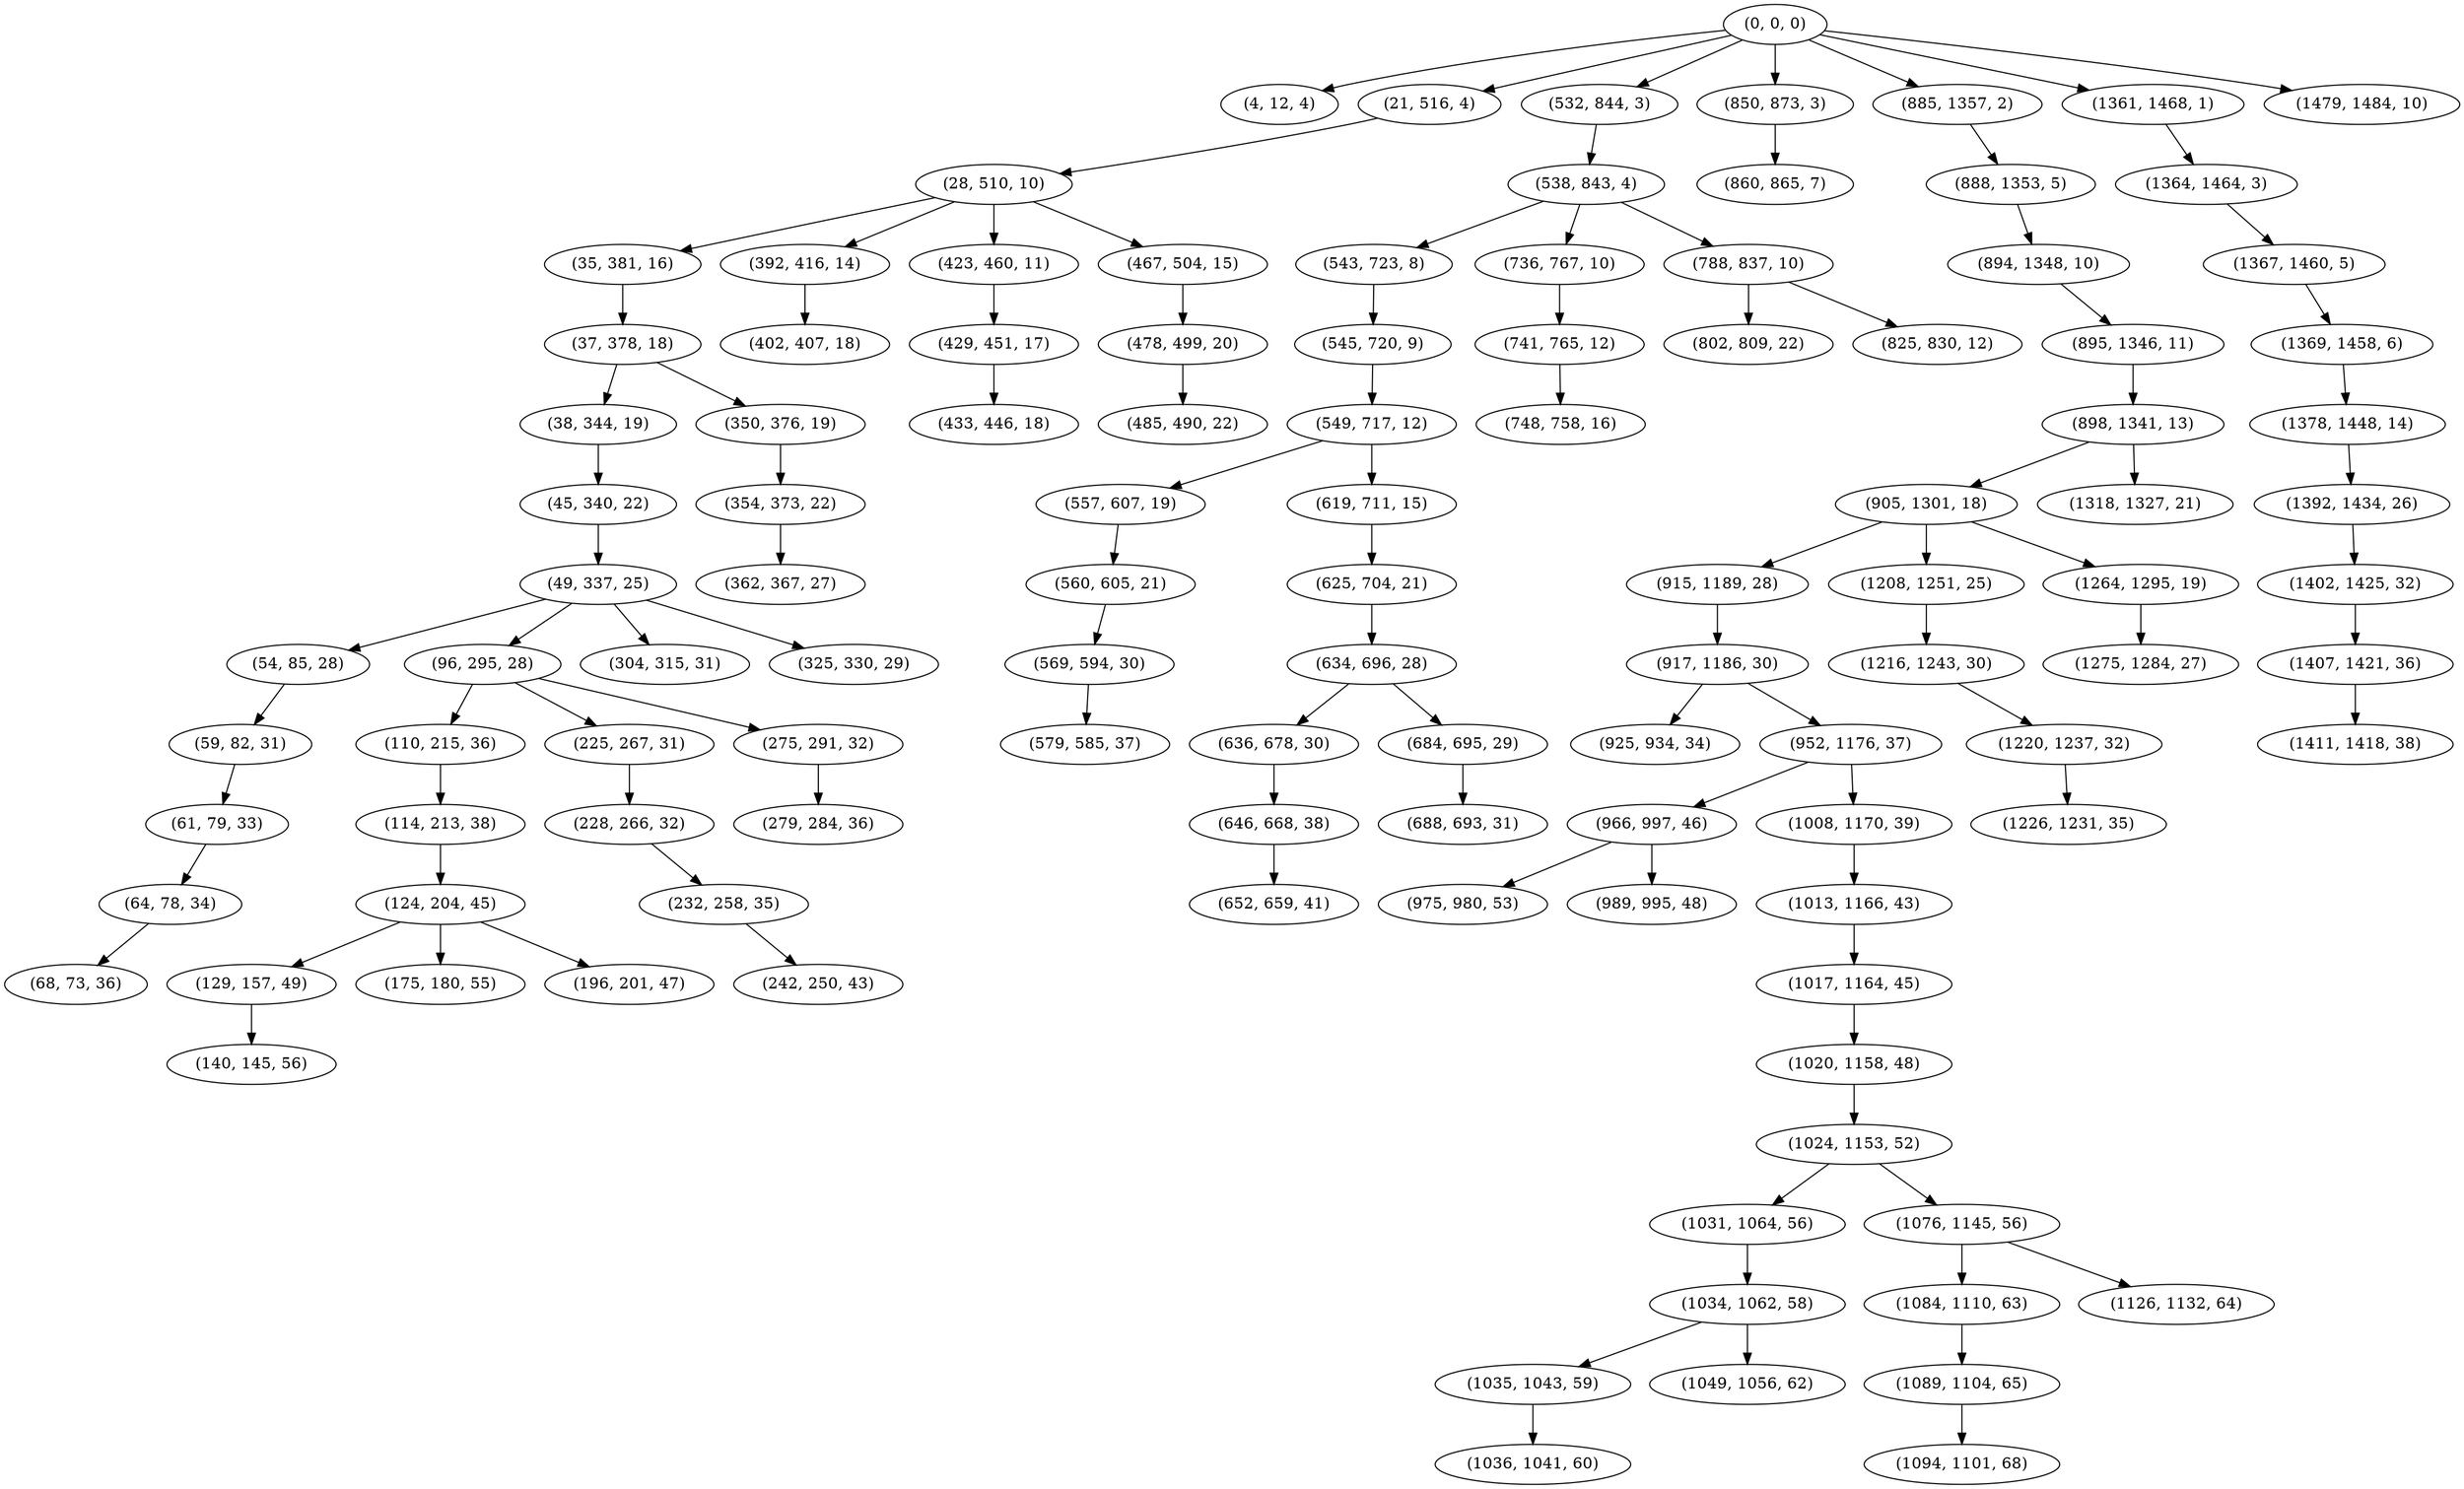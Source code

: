 digraph tree {
    "(0, 0, 0)";
    "(4, 12, 4)";
    "(21, 516, 4)";
    "(28, 510, 10)";
    "(35, 381, 16)";
    "(37, 378, 18)";
    "(38, 344, 19)";
    "(45, 340, 22)";
    "(49, 337, 25)";
    "(54, 85, 28)";
    "(59, 82, 31)";
    "(61, 79, 33)";
    "(64, 78, 34)";
    "(68, 73, 36)";
    "(96, 295, 28)";
    "(110, 215, 36)";
    "(114, 213, 38)";
    "(124, 204, 45)";
    "(129, 157, 49)";
    "(140, 145, 56)";
    "(175, 180, 55)";
    "(196, 201, 47)";
    "(225, 267, 31)";
    "(228, 266, 32)";
    "(232, 258, 35)";
    "(242, 250, 43)";
    "(275, 291, 32)";
    "(279, 284, 36)";
    "(304, 315, 31)";
    "(325, 330, 29)";
    "(350, 376, 19)";
    "(354, 373, 22)";
    "(362, 367, 27)";
    "(392, 416, 14)";
    "(402, 407, 18)";
    "(423, 460, 11)";
    "(429, 451, 17)";
    "(433, 446, 18)";
    "(467, 504, 15)";
    "(478, 499, 20)";
    "(485, 490, 22)";
    "(532, 844, 3)";
    "(538, 843, 4)";
    "(543, 723, 8)";
    "(545, 720, 9)";
    "(549, 717, 12)";
    "(557, 607, 19)";
    "(560, 605, 21)";
    "(569, 594, 30)";
    "(579, 585, 37)";
    "(619, 711, 15)";
    "(625, 704, 21)";
    "(634, 696, 28)";
    "(636, 678, 30)";
    "(646, 668, 38)";
    "(652, 659, 41)";
    "(684, 695, 29)";
    "(688, 693, 31)";
    "(736, 767, 10)";
    "(741, 765, 12)";
    "(748, 758, 16)";
    "(788, 837, 10)";
    "(802, 809, 22)";
    "(825, 830, 12)";
    "(850, 873, 3)";
    "(860, 865, 7)";
    "(885, 1357, 2)";
    "(888, 1353, 5)";
    "(894, 1348, 10)";
    "(895, 1346, 11)";
    "(898, 1341, 13)";
    "(905, 1301, 18)";
    "(915, 1189, 28)";
    "(917, 1186, 30)";
    "(925, 934, 34)";
    "(952, 1176, 37)";
    "(966, 997, 46)";
    "(975, 980, 53)";
    "(989, 995, 48)";
    "(1008, 1170, 39)";
    "(1013, 1166, 43)";
    "(1017, 1164, 45)";
    "(1020, 1158, 48)";
    "(1024, 1153, 52)";
    "(1031, 1064, 56)";
    "(1034, 1062, 58)";
    "(1035, 1043, 59)";
    "(1036, 1041, 60)";
    "(1049, 1056, 62)";
    "(1076, 1145, 56)";
    "(1084, 1110, 63)";
    "(1089, 1104, 65)";
    "(1094, 1101, 68)";
    "(1126, 1132, 64)";
    "(1208, 1251, 25)";
    "(1216, 1243, 30)";
    "(1220, 1237, 32)";
    "(1226, 1231, 35)";
    "(1264, 1295, 19)";
    "(1275, 1284, 27)";
    "(1318, 1327, 21)";
    "(1361, 1468, 1)";
    "(1364, 1464, 3)";
    "(1367, 1460, 5)";
    "(1369, 1458, 6)";
    "(1378, 1448, 14)";
    "(1392, 1434, 26)";
    "(1402, 1425, 32)";
    "(1407, 1421, 36)";
    "(1411, 1418, 38)";
    "(1479, 1484, 10)";
    "(0, 0, 0)" -> "(4, 12, 4)";
    "(0, 0, 0)" -> "(21, 516, 4)";
    "(0, 0, 0)" -> "(532, 844, 3)";
    "(0, 0, 0)" -> "(850, 873, 3)";
    "(0, 0, 0)" -> "(885, 1357, 2)";
    "(0, 0, 0)" -> "(1361, 1468, 1)";
    "(0, 0, 0)" -> "(1479, 1484, 10)";
    "(21, 516, 4)" -> "(28, 510, 10)";
    "(28, 510, 10)" -> "(35, 381, 16)";
    "(28, 510, 10)" -> "(392, 416, 14)";
    "(28, 510, 10)" -> "(423, 460, 11)";
    "(28, 510, 10)" -> "(467, 504, 15)";
    "(35, 381, 16)" -> "(37, 378, 18)";
    "(37, 378, 18)" -> "(38, 344, 19)";
    "(37, 378, 18)" -> "(350, 376, 19)";
    "(38, 344, 19)" -> "(45, 340, 22)";
    "(45, 340, 22)" -> "(49, 337, 25)";
    "(49, 337, 25)" -> "(54, 85, 28)";
    "(49, 337, 25)" -> "(96, 295, 28)";
    "(49, 337, 25)" -> "(304, 315, 31)";
    "(49, 337, 25)" -> "(325, 330, 29)";
    "(54, 85, 28)" -> "(59, 82, 31)";
    "(59, 82, 31)" -> "(61, 79, 33)";
    "(61, 79, 33)" -> "(64, 78, 34)";
    "(64, 78, 34)" -> "(68, 73, 36)";
    "(96, 295, 28)" -> "(110, 215, 36)";
    "(96, 295, 28)" -> "(225, 267, 31)";
    "(96, 295, 28)" -> "(275, 291, 32)";
    "(110, 215, 36)" -> "(114, 213, 38)";
    "(114, 213, 38)" -> "(124, 204, 45)";
    "(124, 204, 45)" -> "(129, 157, 49)";
    "(124, 204, 45)" -> "(175, 180, 55)";
    "(124, 204, 45)" -> "(196, 201, 47)";
    "(129, 157, 49)" -> "(140, 145, 56)";
    "(225, 267, 31)" -> "(228, 266, 32)";
    "(228, 266, 32)" -> "(232, 258, 35)";
    "(232, 258, 35)" -> "(242, 250, 43)";
    "(275, 291, 32)" -> "(279, 284, 36)";
    "(350, 376, 19)" -> "(354, 373, 22)";
    "(354, 373, 22)" -> "(362, 367, 27)";
    "(392, 416, 14)" -> "(402, 407, 18)";
    "(423, 460, 11)" -> "(429, 451, 17)";
    "(429, 451, 17)" -> "(433, 446, 18)";
    "(467, 504, 15)" -> "(478, 499, 20)";
    "(478, 499, 20)" -> "(485, 490, 22)";
    "(532, 844, 3)" -> "(538, 843, 4)";
    "(538, 843, 4)" -> "(543, 723, 8)";
    "(538, 843, 4)" -> "(736, 767, 10)";
    "(538, 843, 4)" -> "(788, 837, 10)";
    "(543, 723, 8)" -> "(545, 720, 9)";
    "(545, 720, 9)" -> "(549, 717, 12)";
    "(549, 717, 12)" -> "(557, 607, 19)";
    "(549, 717, 12)" -> "(619, 711, 15)";
    "(557, 607, 19)" -> "(560, 605, 21)";
    "(560, 605, 21)" -> "(569, 594, 30)";
    "(569, 594, 30)" -> "(579, 585, 37)";
    "(619, 711, 15)" -> "(625, 704, 21)";
    "(625, 704, 21)" -> "(634, 696, 28)";
    "(634, 696, 28)" -> "(636, 678, 30)";
    "(634, 696, 28)" -> "(684, 695, 29)";
    "(636, 678, 30)" -> "(646, 668, 38)";
    "(646, 668, 38)" -> "(652, 659, 41)";
    "(684, 695, 29)" -> "(688, 693, 31)";
    "(736, 767, 10)" -> "(741, 765, 12)";
    "(741, 765, 12)" -> "(748, 758, 16)";
    "(788, 837, 10)" -> "(802, 809, 22)";
    "(788, 837, 10)" -> "(825, 830, 12)";
    "(850, 873, 3)" -> "(860, 865, 7)";
    "(885, 1357, 2)" -> "(888, 1353, 5)";
    "(888, 1353, 5)" -> "(894, 1348, 10)";
    "(894, 1348, 10)" -> "(895, 1346, 11)";
    "(895, 1346, 11)" -> "(898, 1341, 13)";
    "(898, 1341, 13)" -> "(905, 1301, 18)";
    "(898, 1341, 13)" -> "(1318, 1327, 21)";
    "(905, 1301, 18)" -> "(915, 1189, 28)";
    "(905, 1301, 18)" -> "(1208, 1251, 25)";
    "(905, 1301, 18)" -> "(1264, 1295, 19)";
    "(915, 1189, 28)" -> "(917, 1186, 30)";
    "(917, 1186, 30)" -> "(925, 934, 34)";
    "(917, 1186, 30)" -> "(952, 1176, 37)";
    "(952, 1176, 37)" -> "(966, 997, 46)";
    "(952, 1176, 37)" -> "(1008, 1170, 39)";
    "(966, 997, 46)" -> "(975, 980, 53)";
    "(966, 997, 46)" -> "(989, 995, 48)";
    "(1008, 1170, 39)" -> "(1013, 1166, 43)";
    "(1013, 1166, 43)" -> "(1017, 1164, 45)";
    "(1017, 1164, 45)" -> "(1020, 1158, 48)";
    "(1020, 1158, 48)" -> "(1024, 1153, 52)";
    "(1024, 1153, 52)" -> "(1031, 1064, 56)";
    "(1024, 1153, 52)" -> "(1076, 1145, 56)";
    "(1031, 1064, 56)" -> "(1034, 1062, 58)";
    "(1034, 1062, 58)" -> "(1035, 1043, 59)";
    "(1034, 1062, 58)" -> "(1049, 1056, 62)";
    "(1035, 1043, 59)" -> "(1036, 1041, 60)";
    "(1076, 1145, 56)" -> "(1084, 1110, 63)";
    "(1076, 1145, 56)" -> "(1126, 1132, 64)";
    "(1084, 1110, 63)" -> "(1089, 1104, 65)";
    "(1089, 1104, 65)" -> "(1094, 1101, 68)";
    "(1208, 1251, 25)" -> "(1216, 1243, 30)";
    "(1216, 1243, 30)" -> "(1220, 1237, 32)";
    "(1220, 1237, 32)" -> "(1226, 1231, 35)";
    "(1264, 1295, 19)" -> "(1275, 1284, 27)";
    "(1361, 1468, 1)" -> "(1364, 1464, 3)";
    "(1364, 1464, 3)" -> "(1367, 1460, 5)";
    "(1367, 1460, 5)" -> "(1369, 1458, 6)";
    "(1369, 1458, 6)" -> "(1378, 1448, 14)";
    "(1378, 1448, 14)" -> "(1392, 1434, 26)";
    "(1392, 1434, 26)" -> "(1402, 1425, 32)";
    "(1402, 1425, 32)" -> "(1407, 1421, 36)";
    "(1407, 1421, 36)" -> "(1411, 1418, 38)";
}
